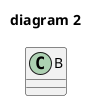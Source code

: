 {
  "sha1": "3cbxa6ejuq2i5javlg1w9qb63hluq8z",
  "insertion": {
    "when": "2024-05-30T20:48:20.234Z",
    "user": "plantuml@gmail.com"
  }
}
@startuml
title diagram 2
class B
@enduml
